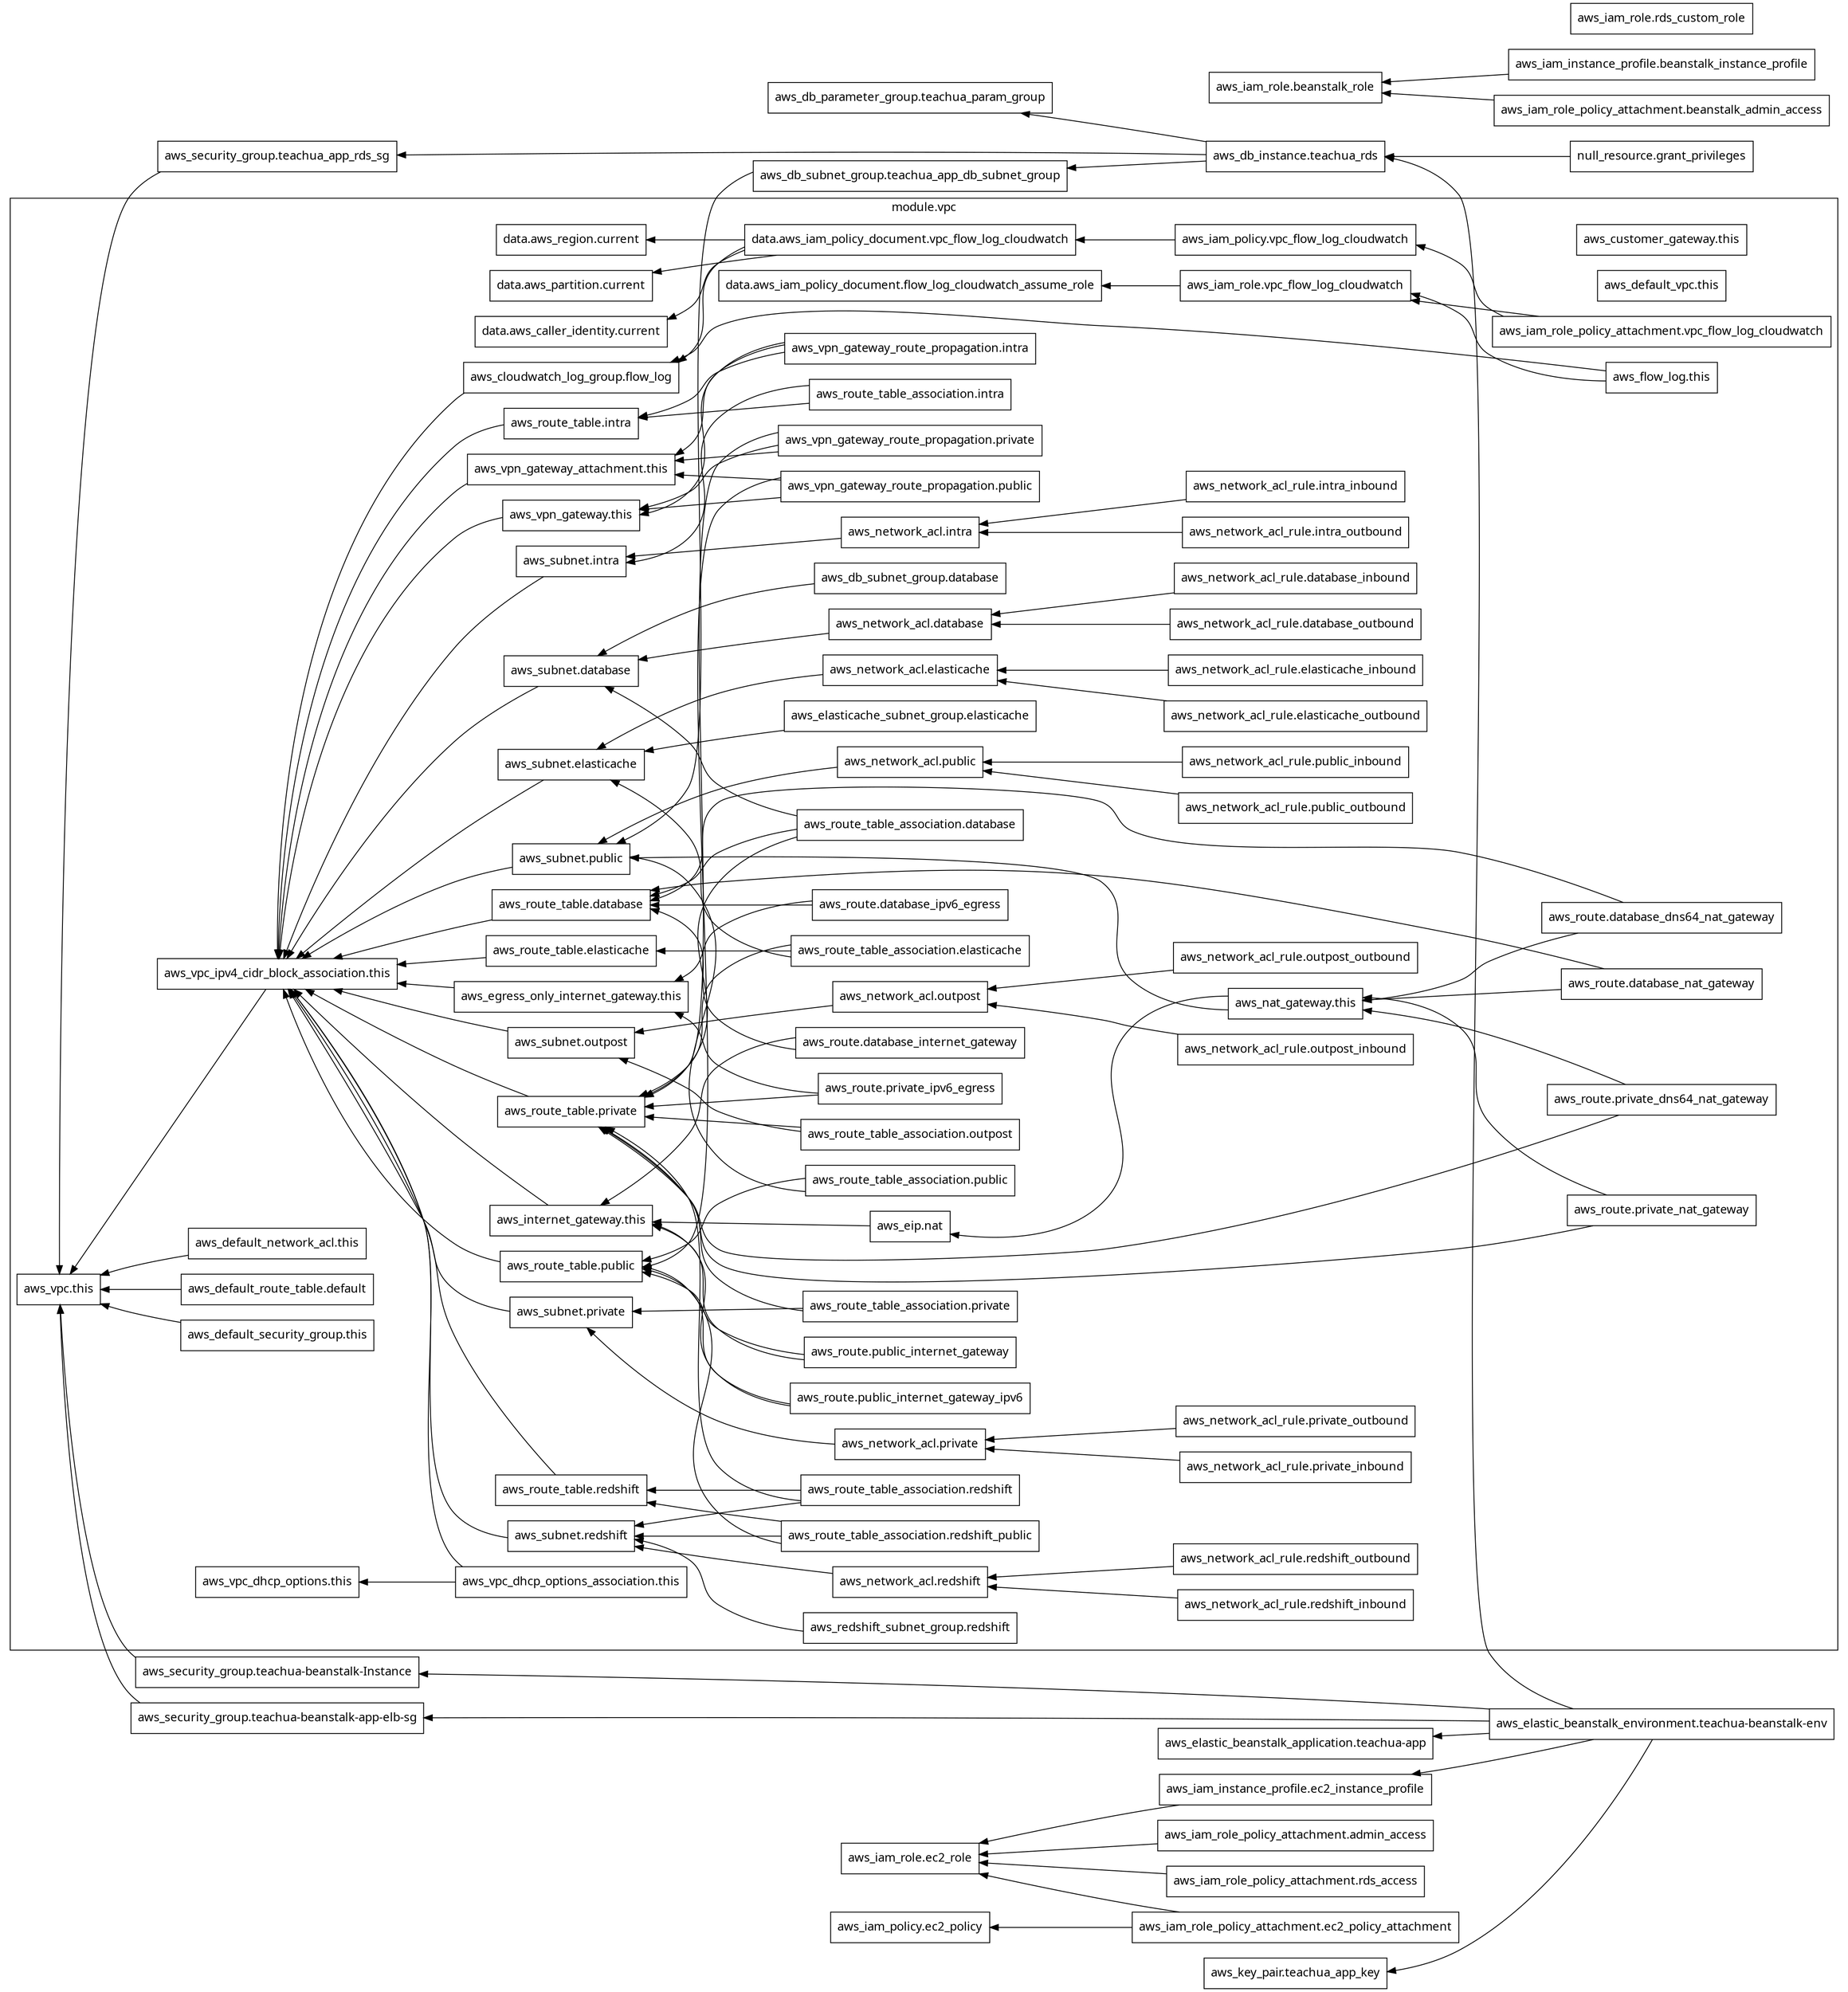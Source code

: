 digraph G {
  rankdir = "RL";
  node [shape = rect, fontname = "sans-serif"];
  "aws_db_instance.teachua_rds" [label="aws_db_instance.teachua_rds"];
  "aws_db_parameter_group.teachua_param_group" [label="aws_db_parameter_group.teachua_param_group"];
  "aws_db_subnet_group.teachua_app_db_subnet_group" [label="aws_db_subnet_group.teachua_app_db_subnet_group"];
  "aws_elastic_beanstalk_application.teachua-app" [label="aws_elastic_beanstalk_application.teachua-app"];
  "aws_elastic_beanstalk_environment.teachua-beanstalk-env" [label="aws_elastic_beanstalk_environment.teachua-beanstalk-env"];
  "aws_iam_instance_profile.beanstalk_instance_profile" [label="aws_iam_instance_profile.beanstalk_instance_profile"];
  "aws_iam_instance_profile.ec2_instance_profile" [label="aws_iam_instance_profile.ec2_instance_profile"];
  "aws_iam_policy.ec2_policy" [label="aws_iam_policy.ec2_policy"];
  "aws_iam_role.beanstalk_role" [label="aws_iam_role.beanstalk_role"];
  "aws_iam_role.ec2_role" [label="aws_iam_role.ec2_role"];
  "aws_iam_role.rds_custom_role" [label="aws_iam_role.rds_custom_role"];
  "aws_iam_role_policy_attachment.admin_access" [label="aws_iam_role_policy_attachment.admin_access"];
  "aws_iam_role_policy_attachment.beanstalk_admin_access" [label="aws_iam_role_policy_attachment.beanstalk_admin_access"];
  "aws_iam_role_policy_attachment.ec2_policy_attachment" [label="aws_iam_role_policy_attachment.ec2_policy_attachment"];
  "aws_iam_role_policy_attachment.rds_access" [label="aws_iam_role_policy_attachment.rds_access"];
  "aws_key_pair.teachua_app_key" [label="aws_key_pair.teachua_app_key"];
  "aws_security_group.teachua-beanstalk-Instance" [label="aws_security_group.teachua-beanstalk-Instance"];
  "aws_security_group.teachua-beanstalk-app-elb-sg" [label="aws_security_group.teachua-beanstalk-app-elb-sg"];
  "aws_security_group.teachua_app_rds_sg" [label="aws_security_group.teachua_app_rds_sg"];
  "null_resource.grant_privileges" [label="null_resource.grant_privileges"];
  subgraph "cluster_module.vpc" {
    label = "module.vpc"
    fontname = "sans-serif"
    "module.vpc.data.aws_caller_identity.current" [label="data.aws_caller_identity.current"];
    "module.vpc.data.aws_iam_policy_document.flow_log_cloudwatch_assume_role" [label="data.aws_iam_policy_document.flow_log_cloudwatch_assume_role"];
    "module.vpc.data.aws_iam_policy_document.vpc_flow_log_cloudwatch" [label="data.aws_iam_policy_document.vpc_flow_log_cloudwatch"];
    "module.vpc.data.aws_partition.current" [label="data.aws_partition.current"];
    "module.vpc.data.aws_region.current" [label="data.aws_region.current"];
    "module.vpc.aws_cloudwatch_log_group.flow_log" [label="aws_cloudwatch_log_group.flow_log"];
    "module.vpc.aws_customer_gateway.this" [label="aws_customer_gateway.this"];
    "module.vpc.aws_db_subnet_group.database" [label="aws_db_subnet_group.database"];
    "module.vpc.aws_default_network_acl.this" [label="aws_default_network_acl.this"];
    "module.vpc.aws_default_route_table.default" [label="aws_default_route_table.default"];
    "module.vpc.aws_default_security_group.this" [label="aws_default_security_group.this"];
    "module.vpc.aws_default_vpc.this" [label="aws_default_vpc.this"];
    "module.vpc.aws_egress_only_internet_gateway.this" [label="aws_egress_only_internet_gateway.this"];
    "module.vpc.aws_eip.nat" [label="aws_eip.nat"];
    "module.vpc.aws_elasticache_subnet_group.elasticache" [label="aws_elasticache_subnet_group.elasticache"];
    "module.vpc.aws_flow_log.this" [label="aws_flow_log.this"];
    "module.vpc.aws_iam_policy.vpc_flow_log_cloudwatch" [label="aws_iam_policy.vpc_flow_log_cloudwatch"];
    "module.vpc.aws_iam_role.vpc_flow_log_cloudwatch" [label="aws_iam_role.vpc_flow_log_cloudwatch"];
    "module.vpc.aws_iam_role_policy_attachment.vpc_flow_log_cloudwatch" [label="aws_iam_role_policy_attachment.vpc_flow_log_cloudwatch"];
    "module.vpc.aws_internet_gateway.this" [label="aws_internet_gateway.this"];
    "module.vpc.aws_nat_gateway.this" [label="aws_nat_gateway.this"];
    "module.vpc.aws_network_acl.database" [label="aws_network_acl.database"];
    "module.vpc.aws_network_acl.elasticache" [label="aws_network_acl.elasticache"];
    "module.vpc.aws_network_acl.intra" [label="aws_network_acl.intra"];
    "module.vpc.aws_network_acl.outpost" [label="aws_network_acl.outpost"];
    "module.vpc.aws_network_acl.private" [label="aws_network_acl.private"];
    "module.vpc.aws_network_acl.public" [label="aws_network_acl.public"];
    "module.vpc.aws_network_acl.redshift" [label="aws_network_acl.redshift"];
    "module.vpc.aws_network_acl_rule.database_inbound" [label="aws_network_acl_rule.database_inbound"];
    "module.vpc.aws_network_acl_rule.database_outbound" [label="aws_network_acl_rule.database_outbound"];
    "module.vpc.aws_network_acl_rule.elasticache_inbound" [label="aws_network_acl_rule.elasticache_inbound"];
    "module.vpc.aws_network_acl_rule.elasticache_outbound" [label="aws_network_acl_rule.elasticache_outbound"];
    "module.vpc.aws_network_acl_rule.intra_inbound" [label="aws_network_acl_rule.intra_inbound"];
    "module.vpc.aws_network_acl_rule.intra_outbound" [label="aws_network_acl_rule.intra_outbound"];
    "module.vpc.aws_network_acl_rule.outpost_inbound" [label="aws_network_acl_rule.outpost_inbound"];
    "module.vpc.aws_network_acl_rule.outpost_outbound" [label="aws_network_acl_rule.outpost_outbound"];
    "module.vpc.aws_network_acl_rule.private_inbound" [label="aws_network_acl_rule.private_inbound"];
    "module.vpc.aws_network_acl_rule.private_outbound" [label="aws_network_acl_rule.private_outbound"];
    "module.vpc.aws_network_acl_rule.public_inbound" [label="aws_network_acl_rule.public_inbound"];
    "module.vpc.aws_network_acl_rule.public_outbound" [label="aws_network_acl_rule.public_outbound"];
    "module.vpc.aws_network_acl_rule.redshift_inbound" [label="aws_network_acl_rule.redshift_inbound"];
    "module.vpc.aws_network_acl_rule.redshift_outbound" [label="aws_network_acl_rule.redshift_outbound"];
    "module.vpc.aws_redshift_subnet_group.redshift" [label="aws_redshift_subnet_group.redshift"];
    "module.vpc.aws_route.database_dns64_nat_gateway" [label="aws_route.database_dns64_nat_gateway"];
    "module.vpc.aws_route.database_internet_gateway" [label="aws_route.database_internet_gateway"];
    "module.vpc.aws_route.database_ipv6_egress" [label="aws_route.database_ipv6_egress"];
    "module.vpc.aws_route.database_nat_gateway" [label="aws_route.database_nat_gateway"];
    "module.vpc.aws_route.private_dns64_nat_gateway" [label="aws_route.private_dns64_nat_gateway"];
    "module.vpc.aws_route.private_ipv6_egress" [label="aws_route.private_ipv6_egress"];
    "module.vpc.aws_route.private_nat_gateway" [label="aws_route.private_nat_gateway"];
    "module.vpc.aws_route.public_internet_gateway" [label="aws_route.public_internet_gateway"];
    "module.vpc.aws_route.public_internet_gateway_ipv6" [label="aws_route.public_internet_gateway_ipv6"];
    "module.vpc.aws_route_table.database" [label="aws_route_table.database"];
    "module.vpc.aws_route_table.elasticache" [label="aws_route_table.elasticache"];
    "module.vpc.aws_route_table.intra" [label="aws_route_table.intra"];
    "module.vpc.aws_route_table.private" [label="aws_route_table.private"];
    "module.vpc.aws_route_table.public" [label="aws_route_table.public"];
    "module.vpc.aws_route_table.redshift" [label="aws_route_table.redshift"];
    "module.vpc.aws_route_table_association.database" [label="aws_route_table_association.database"];
    "module.vpc.aws_route_table_association.elasticache" [label="aws_route_table_association.elasticache"];
    "module.vpc.aws_route_table_association.intra" [label="aws_route_table_association.intra"];
    "module.vpc.aws_route_table_association.outpost" [label="aws_route_table_association.outpost"];
    "module.vpc.aws_route_table_association.private" [label="aws_route_table_association.private"];
    "module.vpc.aws_route_table_association.public" [label="aws_route_table_association.public"];
    "module.vpc.aws_route_table_association.redshift" [label="aws_route_table_association.redshift"];
    "module.vpc.aws_route_table_association.redshift_public" [label="aws_route_table_association.redshift_public"];
    "module.vpc.aws_subnet.database" [label="aws_subnet.database"];
    "module.vpc.aws_subnet.elasticache" [label="aws_subnet.elasticache"];
    "module.vpc.aws_subnet.intra" [label="aws_subnet.intra"];
    "module.vpc.aws_subnet.outpost" [label="aws_subnet.outpost"];
    "module.vpc.aws_subnet.private" [label="aws_subnet.private"];
    "module.vpc.aws_subnet.public" [label="aws_subnet.public"];
    "module.vpc.aws_subnet.redshift" [label="aws_subnet.redshift"];
    "module.vpc.aws_vpc.this" [label="aws_vpc.this"];
    "module.vpc.aws_vpc_dhcp_options.this" [label="aws_vpc_dhcp_options.this"];
    "module.vpc.aws_vpc_dhcp_options_association.this" [label="aws_vpc_dhcp_options_association.this"];
    "module.vpc.aws_vpc_ipv4_cidr_block_association.this" [label="aws_vpc_ipv4_cidr_block_association.this"];
    "module.vpc.aws_vpn_gateway.this" [label="aws_vpn_gateway.this"];
    "module.vpc.aws_vpn_gateway_attachment.this" [label="aws_vpn_gateway_attachment.this"];
    "module.vpc.aws_vpn_gateway_route_propagation.intra" [label="aws_vpn_gateway_route_propagation.intra"];
    "module.vpc.aws_vpn_gateway_route_propagation.private" [label="aws_vpn_gateway_route_propagation.private"];
    "module.vpc.aws_vpn_gateway_route_propagation.public" [label="aws_vpn_gateway_route_propagation.public"];
  }
  "aws_db_instance.teachua_rds" -> "aws_db_parameter_group.teachua_param_group";
  "aws_db_instance.teachua_rds" -> "aws_db_subnet_group.teachua_app_db_subnet_group";
  "aws_db_instance.teachua_rds" -> "aws_security_group.teachua_app_rds_sg";
  "aws_db_subnet_group.teachua_app_db_subnet_group" -> "module.vpc.aws_subnet.public";
  "aws_elastic_beanstalk_environment.teachua-beanstalk-env" -> "aws_db_instance.teachua_rds";
  "aws_elastic_beanstalk_environment.teachua-beanstalk-env" -> "aws_elastic_beanstalk_application.teachua-app";
  "aws_elastic_beanstalk_environment.teachua-beanstalk-env" -> "aws_iam_instance_profile.ec2_instance_profile";
  "aws_elastic_beanstalk_environment.teachua-beanstalk-env" -> "aws_key_pair.teachua_app_key";
  "aws_elastic_beanstalk_environment.teachua-beanstalk-env" -> "aws_security_group.teachua-beanstalk-Instance";
  "aws_elastic_beanstalk_environment.teachua-beanstalk-env" -> "aws_security_group.teachua-beanstalk-app-elb-sg";
  "aws_iam_instance_profile.beanstalk_instance_profile" -> "aws_iam_role.beanstalk_role";
  "aws_iam_instance_profile.ec2_instance_profile" -> "aws_iam_role.ec2_role";
  "aws_iam_role_policy_attachment.admin_access" -> "aws_iam_role.ec2_role";
  "aws_iam_role_policy_attachment.beanstalk_admin_access" -> "aws_iam_role.beanstalk_role";
  "aws_iam_role_policy_attachment.ec2_policy_attachment" -> "aws_iam_policy.ec2_policy";
  "aws_iam_role_policy_attachment.ec2_policy_attachment" -> "aws_iam_role.ec2_role";
  "aws_iam_role_policy_attachment.rds_access" -> "aws_iam_role.ec2_role";
  "aws_security_group.teachua-beanstalk-Instance" -> "module.vpc.aws_vpc.this";
  "aws_security_group.teachua-beanstalk-app-elb-sg" -> "module.vpc.aws_vpc.this";
  "aws_security_group.teachua_app_rds_sg" -> "module.vpc.aws_vpc.this";
  "null_resource.grant_privileges" -> "aws_db_instance.teachua_rds";
  "module.vpc.data.aws_iam_policy_document.vpc_flow_log_cloudwatch" -> "module.vpc.data.aws_caller_identity.current";
  "module.vpc.data.aws_iam_policy_document.vpc_flow_log_cloudwatch" -> "module.vpc.data.aws_partition.current";
  "module.vpc.data.aws_iam_policy_document.vpc_flow_log_cloudwatch" -> "module.vpc.data.aws_region.current";
  "module.vpc.data.aws_iam_policy_document.vpc_flow_log_cloudwatch" -> "module.vpc.aws_cloudwatch_log_group.flow_log";
  "module.vpc.aws_cloudwatch_log_group.flow_log" -> "module.vpc.aws_vpc_ipv4_cidr_block_association.this";
  "module.vpc.aws_db_subnet_group.database" -> "module.vpc.aws_subnet.database";
  "module.vpc.aws_default_network_acl.this" -> "module.vpc.aws_vpc.this";
  "module.vpc.aws_default_route_table.default" -> "module.vpc.aws_vpc.this";
  "module.vpc.aws_default_security_group.this" -> "module.vpc.aws_vpc.this";
  "module.vpc.aws_egress_only_internet_gateway.this" -> "module.vpc.aws_vpc_ipv4_cidr_block_association.this";
  "module.vpc.aws_eip.nat" -> "module.vpc.aws_internet_gateway.this";
  "module.vpc.aws_elasticache_subnet_group.elasticache" -> "module.vpc.aws_subnet.elasticache";
  "module.vpc.aws_flow_log.this" -> "module.vpc.aws_cloudwatch_log_group.flow_log";
  "module.vpc.aws_flow_log.this" -> "module.vpc.aws_iam_role.vpc_flow_log_cloudwatch";
  "module.vpc.aws_iam_policy.vpc_flow_log_cloudwatch" -> "module.vpc.data.aws_iam_policy_document.vpc_flow_log_cloudwatch";
  "module.vpc.aws_iam_role.vpc_flow_log_cloudwatch" -> "module.vpc.data.aws_iam_policy_document.flow_log_cloudwatch_assume_role";
  "module.vpc.aws_iam_role_policy_attachment.vpc_flow_log_cloudwatch" -> "module.vpc.aws_iam_policy.vpc_flow_log_cloudwatch";
  "module.vpc.aws_iam_role_policy_attachment.vpc_flow_log_cloudwatch" -> "module.vpc.aws_iam_role.vpc_flow_log_cloudwatch";
  "module.vpc.aws_internet_gateway.this" -> "module.vpc.aws_vpc_ipv4_cidr_block_association.this";
  "module.vpc.aws_nat_gateway.this" -> "module.vpc.aws_eip.nat";
  "module.vpc.aws_nat_gateway.this" -> "module.vpc.aws_subnet.public";
  "module.vpc.aws_network_acl.database" -> "module.vpc.aws_subnet.database";
  "module.vpc.aws_network_acl.elasticache" -> "module.vpc.aws_subnet.elasticache";
  "module.vpc.aws_network_acl.intra" -> "module.vpc.aws_subnet.intra";
  "module.vpc.aws_network_acl.outpost" -> "module.vpc.aws_subnet.outpost";
  "module.vpc.aws_network_acl.private" -> "module.vpc.aws_subnet.private";
  "module.vpc.aws_network_acl.public" -> "module.vpc.aws_subnet.public";
  "module.vpc.aws_network_acl.redshift" -> "module.vpc.aws_subnet.redshift";
  "module.vpc.aws_network_acl_rule.database_inbound" -> "module.vpc.aws_network_acl.database";
  "module.vpc.aws_network_acl_rule.database_outbound" -> "module.vpc.aws_network_acl.database";
  "module.vpc.aws_network_acl_rule.elasticache_inbound" -> "module.vpc.aws_network_acl.elasticache";
  "module.vpc.aws_network_acl_rule.elasticache_outbound" -> "module.vpc.aws_network_acl.elasticache";
  "module.vpc.aws_network_acl_rule.intra_inbound" -> "module.vpc.aws_network_acl.intra";
  "module.vpc.aws_network_acl_rule.intra_outbound" -> "module.vpc.aws_network_acl.intra";
  "module.vpc.aws_network_acl_rule.outpost_inbound" -> "module.vpc.aws_network_acl.outpost";
  "module.vpc.aws_network_acl_rule.outpost_outbound" -> "module.vpc.aws_network_acl.outpost";
  "module.vpc.aws_network_acl_rule.private_inbound" -> "module.vpc.aws_network_acl.private";
  "module.vpc.aws_network_acl_rule.private_outbound" -> "module.vpc.aws_network_acl.private";
  "module.vpc.aws_network_acl_rule.public_inbound" -> "module.vpc.aws_network_acl.public";
  "module.vpc.aws_network_acl_rule.public_outbound" -> "module.vpc.aws_network_acl.public";
  "module.vpc.aws_network_acl_rule.redshift_inbound" -> "module.vpc.aws_network_acl.redshift";
  "module.vpc.aws_network_acl_rule.redshift_outbound" -> "module.vpc.aws_network_acl.redshift";
  "module.vpc.aws_redshift_subnet_group.redshift" -> "module.vpc.aws_subnet.redshift";
  "module.vpc.aws_route.database_dns64_nat_gateway" -> "module.vpc.aws_nat_gateway.this";
  "module.vpc.aws_route.database_dns64_nat_gateway" -> "module.vpc.aws_route_table.database";
  "module.vpc.aws_route.database_internet_gateway" -> "module.vpc.aws_internet_gateway.this";
  "module.vpc.aws_route.database_internet_gateway" -> "module.vpc.aws_route_table.database";
  "module.vpc.aws_route.database_ipv6_egress" -> "module.vpc.aws_egress_only_internet_gateway.this";
  "module.vpc.aws_route.database_ipv6_egress" -> "module.vpc.aws_route_table.database";
  "module.vpc.aws_route.database_nat_gateway" -> "module.vpc.aws_nat_gateway.this";
  "module.vpc.aws_route.database_nat_gateway" -> "module.vpc.aws_route_table.database";
  "module.vpc.aws_route.private_dns64_nat_gateway" -> "module.vpc.aws_nat_gateway.this";
  "module.vpc.aws_route.private_dns64_nat_gateway" -> "module.vpc.aws_route_table.private";
  "module.vpc.aws_route.private_ipv6_egress" -> "module.vpc.aws_egress_only_internet_gateway.this";
  "module.vpc.aws_route.private_ipv6_egress" -> "module.vpc.aws_route_table.private";
  "module.vpc.aws_route.private_nat_gateway" -> "module.vpc.aws_nat_gateway.this";
  "module.vpc.aws_route.private_nat_gateway" -> "module.vpc.aws_route_table.private";
  "module.vpc.aws_route.public_internet_gateway" -> "module.vpc.aws_internet_gateway.this";
  "module.vpc.aws_route.public_internet_gateway" -> "module.vpc.aws_route_table.public";
  "module.vpc.aws_route.public_internet_gateway_ipv6" -> "module.vpc.aws_internet_gateway.this";
  "module.vpc.aws_route.public_internet_gateway_ipv6" -> "module.vpc.aws_route_table.public";
  "module.vpc.aws_route_table.database" -> "module.vpc.aws_vpc_ipv4_cidr_block_association.this";
  "module.vpc.aws_route_table.elasticache" -> "module.vpc.aws_vpc_ipv4_cidr_block_association.this";
  "module.vpc.aws_route_table.intra" -> "module.vpc.aws_vpc_ipv4_cidr_block_association.this";
  "module.vpc.aws_route_table.private" -> "module.vpc.aws_vpc_ipv4_cidr_block_association.this";
  "module.vpc.aws_route_table.public" -> "module.vpc.aws_vpc_ipv4_cidr_block_association.this";
  "module.vpc.aws_route_table.redshift" -> "module.vpc.aws_vpc_ipv4_cidr_block_association.this";
  "module.vpc.aws_route_table_association.database" -> "module.vpc.aws_route_table.database";
  "module.vpc.aws_route_table_association.database" -> "module.vpc.aws_route_table.private";
  "module.vpc.aws_route_table_association.database" -> "module.vpc.aws_subnet.database";
  "module.vpc.aws_route_table_association.elasticache" -> "module.vpc.aws_route_table.elasticache";
  "module.vpc.aws_route_table_association.elasticache" -> "module.vpc.aws_route_table.private";
  "module.vpc.aws_route_table_association.elasticache" -> "module.vpc.aws_subnet.elasticache";
  "module.vpc.aws_route_table_association.intra" -> "module.vpc.aws_route_table.intra";
  "module.vpc.aws_route_table_association.intra" -> "module.vpc.aws_subnet.intra";
  "module.vpc.aws_route_table_association.outpost" -> "module.vpc.aws_route_table.private";
  "module.vpc.aws_route_table_association.outpost" -> "module.vpc.aws_subnet.outpost";
  "module.vpc.aws_route_table_association.private" -> "module.vpc.aws_route_table.private";
  "module.vpc.aws_route_table_association.private" -> "module.vpc.aws_subnet.private";
  "module.vpc.aws_route_table_association.public" -> "module.vpc.aws_route_table.public";
  "module.vpc.aws_route_table_association.public" -> "module.vpc.aws_subnet.public";
  "module.vpc.aws_route_table_association.redshift" -> "module.vpc.aws_route_table.private";
  "module.vpc.aws_route_table_association.redshift" -> "module.vpc.aws_route_table.redshift";
  "module.vpc.aws_route_table_association.redshift" -> "module.vpc.aws_subnet.redshift";
  "module.vpc.aws_route_table_association.redshift_public" -> "module.vpc.aws_route_table.public";
  "module.vpc.aws_route_table_association.redshift_public" -> "module.vpc.aws_route_table.redshift";
  "module.vpc.aws_route_table_association.redshift_public" -> "module.vpc.aws_subnet.redshift";
  "module.vpc.aws_subnet.database" -> "module.vpc.aws_vpc_ipv4_cidr_block_association.this";
  "module.vpc.aws_subnet.elasticache" -> "module.vpc.aws_vpc_ipv4_cidr_block_association.this";
  "module.vpc.aws_subnet.intra" -> "module.vpc.aws_vpc_ipv4_cidr_block_association.this";
  "module.vpc.aws_subnet.outpost" -> "module.vpc.aws_vpc_ipv4_cidr_block_association.this";
  "module.vpc.aws_subnet.private" -> "module.vpc.aws_vpc_ipv4_cidr_block_association.this";
  "module.vpc.aws_subnet.public" -> "module.vpc.aws_vpc_ipv4_cidr_block_association.this";
  "module.vpc.aws_subnet.redshift" -> "module.vpc.aws_vpc_ipv4_cidr_block_association.this";
  "module.vpc.aws_vpc_dhcp_options_association.this" -> "module.vpc.aws_vpc_dhcp_options.this";
  "module.vpc.aws_vpc_dhcp_options_association.this" -> "module.vpc.aws_vpc_ipv4_cidr_block_association.this";
  "module.vpc.aws_vpc_ipv4_cidr_block_association.this" -> "module.vpc.aws_vpc.this";
  "module.vpc.aws_vpn_gateway.this" -> "module.vpc.aws_vpc_ipv4_cidr_block_association.this";
  "module.vpc.aws_vpn_gateway_attachment.this" -> "module.vpc.aws_vpc_ipv4_cidr_block_association.this";
  "module.vpc.aws_vpn_gateway_route_propagation.intra" -> "module.vpc.aws_route_table.intra";
  "module.vpc.aws_vpn_gateway_route_propagation.intra" -> "module.vpc.aws_vpn_gateway.this";
  "module.vpc.aws_vpn_gateway_route_propagation.intra" -> "module.vpc.aws_vpn_gateway_attachment.this";
  "module.vpc.aws_vpn_gateway_route_propagation.private" -> "module.vpc.aws_route_table.private";
  "module.vpc.aws_vpn_gateway_route_propagation.private" -> "module.vpc.aws_vpn_gateway.this";
  "module.vpc.aws_vpn_gateway_route_propagation.private" -> "module.vpc.aws_vpn_gateway_attachment.this";
  "module.vpc.aws_vpn_gateway_route_propagation.public" -> "module.vpc.aws_route_table.public";
  "module.vpc.aws_vpn_gateway_route_propagation.public" -> "module.vpc.aws_vpn_gateway.this";
  "module.vpc.aws_vpn_gateway_route_propagation.public" -> "module.vpc.aws_vpn_gateway_attachment.this";
}
